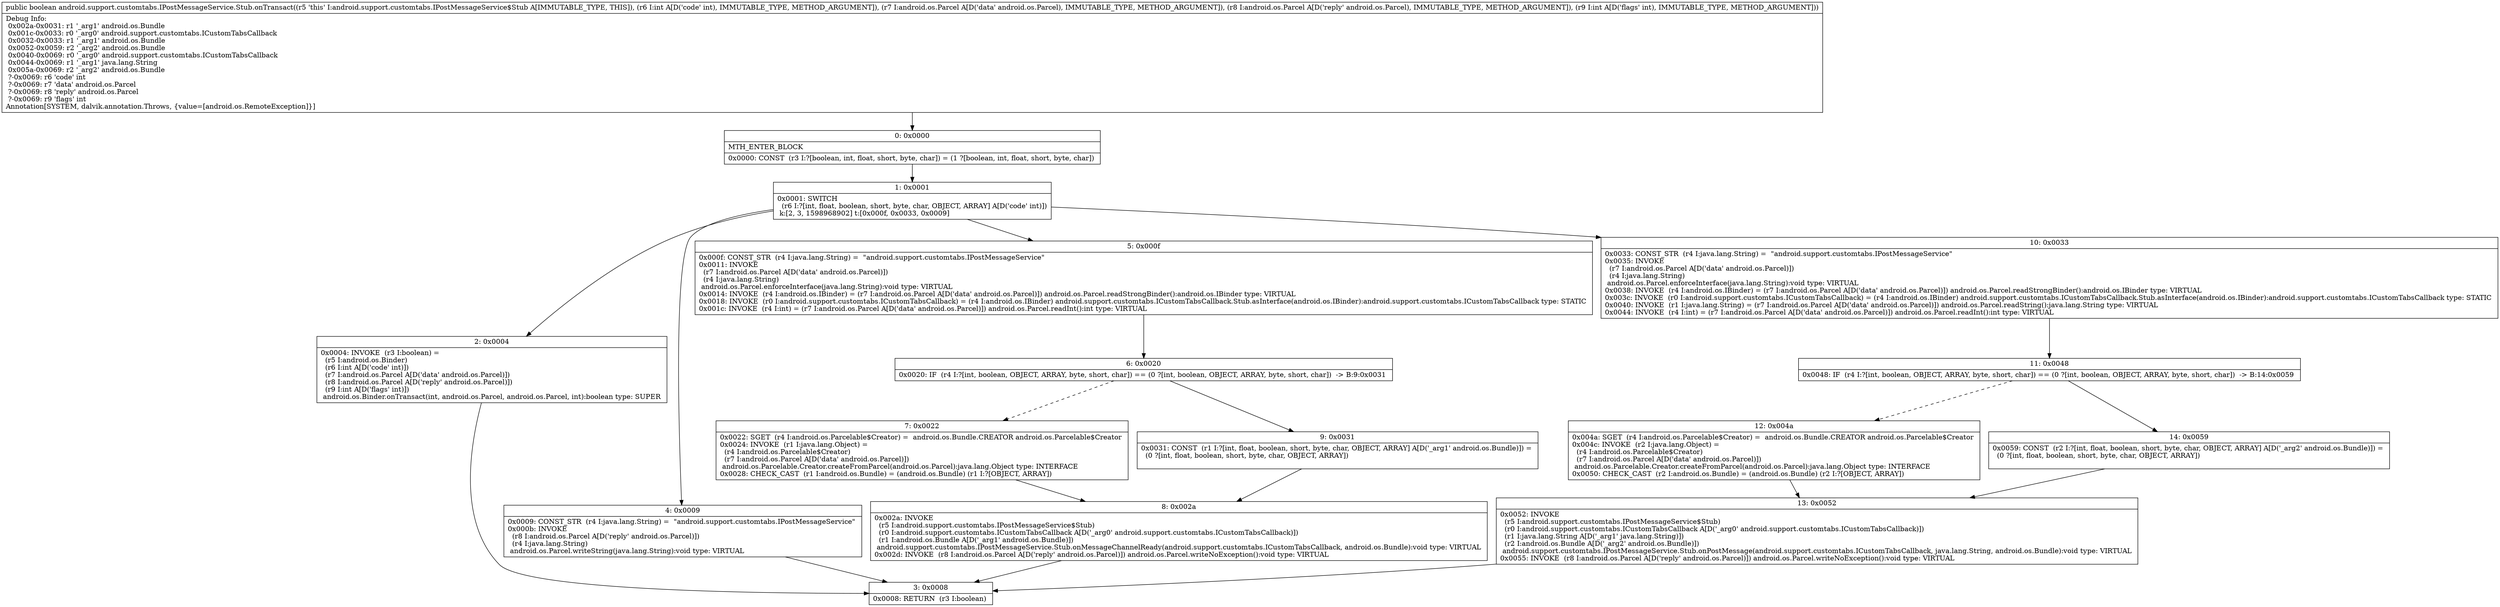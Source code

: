 digraph "CFG forandroid.support.customtabs.IPostMessageService.Stub.onTransact(ILandroid\/os\/Parcel;Landroid\/os\/Parcel;I)Z" {
Node_0 [shape=record,label="{0\:\ 0x0000|MTH_ENTER_BLOCK\l|0x0000: CONST  (r3 I:?[boolean, int, float, short, byte, char]) = (1 ?[boolean, int, float, short, byte, char]) \l}"];
Node_1 [shape=record,label="{1\:\ 0x0001|0x0001: SWITCH  \l  (r6 I:?[int, float, boolean, short, byte, char, OBJECT, ARRAY] A[D('code' int)])\l k:[2, 3, 1598968902] t:[0x000f, 0x0033, 0x0009] \l}"];
Node_2 [shape=record,label="{2\:\ 0x0004|0x0004: INVOKE  (r3 I:boolean) = \l  (r5 I:android.os.Binder)\l  (r6 I:int A[D('code' int)])\l  (r7 I:android.os.Parcel A[D('data' android.os.Parcel)])\l  (r8 I:android.os.Parcel A[D('reply' android.os.Parcel)])\l  (r9 I:int A[D('flags' int)])\l android.os.Binder.onTransact(int, android.os.Parcel, android.os.Parcel, int):boolean type: SUPER \l}"];
Node_3 [shape=record,label="{3\:\ 0x0008|0x0008: RETURN  (r3 I:boolean) \l}"];
Node_4 [shape=record,label="{4\:\ 0x0009|0x0009: CONST_STR  (r4 I:java.lang.String) =  \"android.support.customtabs.IPostMessageService\" \l0x000b: INVOKE  \l  (r8 I:android.os.Parcel A[D('reply' android.os.Parcel)])\l  (r4 I:java.lang.String)\l android.os.Parcel.writeString(java.lang.String):void type: VIRTUAL \l}"];
Node_5 [shape=record,label="{5\:\ 0x000f|0x000f: CONST_STR  (r4 I:java.lang.String) =  \"android.support.customtabs.IPostMessageService\" \l0x0011: INVOKE  \l  (r7 I:android.os.Parcel A[D('data' android.os.Parcel)])\l  (r4 I:java.lang.String)\l android.os.Parcel.enforceInterface(java.lang.String):void type: VIRTUAL \l0x0014: INVOKE  (r4 I:android.os.IBinder) = (r7 I:android.os.Parcel A[D('data' android.os.Parcel)]) android.os.Parcel.readStrongBinder():android.os.IBinder type: VIRTUAL \l0x0018: INVOKE  (r0 I:android.support.customtabs.ICustomTabsCallback) = (r4 I:android.os.IBinder) android.support.customtabs.ICustomTabsCallback.Stub.asInterface(android.os.IBinder):android.support.customtabs.ICustomTabsCallback type: STATIC \l0x001c: INVOKE  (r4 I:int) = (r7 I:android.os.Parcel A[D('data' android.os.Parcel)]) android.os.Parcel.readInt():int type: VIRTUAL \l}"];
Node_6 [shape=record,label="{6\:\ 0x0020|0x0020: IF  (r4 I:?[int, boolean, OBJECT, ARRAY, byte, short, char]) == (0 ?[int, boolean, OBJECT, ARRAY, byte, short, char])  \-\> B:9:0x0031 \l}"];
Node_7 [shape=record,label="{7\:\ 0x0022|0x0022: SGET  (r4 I:android.os.Parcelable$Creator) =  android.os.Bundle.CREATOR android.os.Parcelable$Creator \l0x0024: INVOKE  (r1 I:java.lang.Object) = \l  (r4 I:android.os.Parcelable$Creator)\l  (r7 I:android.os.Parcel A[D('data' android.os.Parcel)])\l android.os.Parcelable.Creator.createFromParcel(android.os.Parcel):java.lang.Object type: INTERFACE \l0x0028: CHECK_CAST  (r1 I:android.os.Bundle) = (android.os.Bundle) (r1 I:?[OBJECT, ARRAY]) \l}"];
Node_8 [shape=record,label="{8\:\ 0x002a|0x002a: INVOKE  \l  (r5 I:android.support.customtabs.IPostMessageService$Stub)\l  (r0 I:android.support.customtabs.ICustomTabsCallback A[D('_arg0' android.support.customtabs.ICustomTabsCallback)])\l  (r1 I:android.os.Bundle A[D('_arg1' android.os.Bundle)])\l android.support.customtabs.IPostMessageService.Stub.onMessageChannelReady(android.support.customtabs.ICustomTabsCallback, android.os.Bundle):void type: VIRTUAL \l0x002d: INVOKE  (r8 I:android.os.Parcel A[D('reply' android.os.Parcel)]) android.os.Parcel.writeNoException():void type: VIRTUAL \l}"];
Node_9 [shape=record,label="{9\:\ 0x0031|0x0031: CONST  (r1 I:?[int, float, boolean, short, byte, char, OBJECT, ARRAY] A[D('_arg1' android.os.Bundle)]) = \l  (0 ?[int, float, boolean, short, byte, char, OBJECT, ARRAY])\l \l}"];
Node_10 [shape=record,label="{10\:\ 0x0033|0x0033: CONST_STR  (r4 I:java.lang.String) =  \"android.support.customtabs.IPostMessageService\" \l0x0035: INVOKE  \l  (r7 I:android.os.Parcel A[D('data' android.os.Parcel)])\l  (r4 I:java.lang.String)\l android.os.Parcel.enforceInterface(java.lang.String):void type: VIRTUAL \l0x0038: INVOKE  (r4 I:android.os.IBinder) = (r7 I:android.os.Parcel A[D('data' android.os.Parcel)]) android.os.Parcel.readStrongBinder():android.os.IBinder type: VIRTUAL \l0x003c: INVOKE  (r0 I:android.support.customtabs.ICustomTabsCallback) = (r4 I:android.os.IBinder) android.support.customtabs.ICustomTabsCallback.Stub.asInterface(android.os.IBinder):android.support.customtabs.ICustomTabsCallback type: STATIC \l0x0040: INVOKE  (r1 I:java.lang.String) = (r7 I:android.os.Parcel A[D('data' android.os.Parcel)]) android.os.Parcel.readString():java.lang.String type: VIRTUAL \l0x0044: INVOKE  (r4 I:int) = (r7 I:android.os.Parcel A[D('data' android.os.Parcel)]) android.os.Parcel.readInt():int type: VIRTUAL \l}"];
Node_11 [shape=record,label="{11\:\ 0x0048|0x0048: IF  (r4 I:?[int, boolean, OBJECT, ARRAY, byte, short, char]) == (0 ?[int, boolean, OBJECT, ARRAY, byte, short, char])  \-\> B:14:0x0059 \l}"];
Node_12 [shape=record,label="{12\:\ 0x004a|0x004a: SGET  (r4 I:android.os.Parcelable$Creator) =  android.os.Bundle.CREATOR android.os.Parcelable$Creator \l0x004c: INVOKE  (r2 I:java.lang.Object) = \l  (r4 I:android.os.Parcelable$Creator)\l  (r7 I:android.os.Parcel A[D('data' android.os.Parcel)])\l android.os.Parcelable.Creator.createFromParcel(android.os.Parcel):java.lang.Object type: INTERFACE \l0x0050: CHECK_CAST  (r2 I:android.os.Bundle) = (android.os.Bundle) (r2 I:?[OBJECT, ARRAY]) \l}"];
Node_13 [shape=record,label="{13\:\ 0x0052|0x0052: INVOKE  \l  (r5 I:android.support.customtabs.IPostMessageService$Stub)\l  (r0 I:android.support.customtabs.ICustomTabsCallback A[D('_arg0' android.support.customtabs.ICustomTabsCallback)])\l  (r1 I:java.lang.String A[D('_arg1' java.lang.String)])\l  (r2 I:android.os.Bundle A[D('_arg2' android.os.Bundle)])\l android.support.customtabs.IPostMessageService.Stub.onPostMessage(android.support.customtabs.ICustomTabsCallback, java.lang.String, android.os.Bundle):void type: VIRTUAL \l0x0055: INVOKE  (r8 I:android.os.Parcel A[D('reply' android.os.Parcel)]) android.os.Parcel.writeNoException():void type: VIRTUAL \l}"];
Node_14 [shape=record,label="{14\:\ 0x0059|0x0059: CONST  (r2 I:?[int, float, boolean, short, byte, char, OBJECT, ARRAY] A[D('_arg2' android.os.Bundle)]) = \l  (0 ?[int, float, boolean, short, byte, char, OBJECT, ARRAY])\l \l}"];
MethodNode[shape=record,label="{public boolean android.support.customtabs.IPostMessageService.Stub.onTransact((r5 'this' I:android.support.customtabs.IPostMessageService$Stub A[IMMUTABLE_TYPE, THIS]), (r6 I:int A[D('code' int), IMMUTABLE_TYPE, METHOD_ARGUMENT]), (r7 I:android.os.Parcel A[D('data' android.os.Parcel), IMMUTABLE_TYPE, METHOD_ARGUMENT]), (r8 I:android.os.Parcel A[D('reply' android.os.Parcel), IMMUTABLE_TYPE, METHOD_ARGUMENT]), (r9 I:int A[D('flags' int), IMMUTABLE_TYPE, METHOD_ARGUMENT]))  | Debug Info:\l  0x002a\-0x0031: r1 '_arg1' android.os.Bundle\l  0x001c\-0x0033: r0 '_arg0' android.support.customtabs.ICustomTabsCallback\l  0x0032\-0x0033: r1 '_arg1' android.os.Bundle\l  0x0052\-0x0059: r2 '_arg2' android.os.Bundle\l  0x0040\-0x0069: r0 '_arg0' android.support.customtabs.ICustomTabsCallback\l  0x0044\-0x0069: r1 '_arg1' java.lang.String\l  0x005a\-0x0069: r2 '_arg2' android.os.Bundle\l  ?\-0x0069: r6 'code' int\l  ?\-0x0069: r7 'data' android.os.Parcel\l  ?\-0x0069: r8 'reply' android.os.Parcel\l  ?\-0x0069: r9 'flags' int\lAnnotation[SYSTEM, dalvik.annotation.Throws, \{value=[android.os.RemoteException]\}]\l}"];
MethodNode -> Node_0;
Node_0 -> Node_1;
Node_1 -> Node_2;
Node_1 -> Node_4;
Node_1 -> Node_5;
Node_1 -> Node_10;
Node_2 -> Node_3;
Node_4 -> Node_3;
Node_5 -> Node_6;
Node_6 -> Node_7[style=dashed];
Node_6 -> Node_9;
Node_7 -> Node_8;
Node_8 -> Node_3;
Node_9 -> Node_8;
Node_10 -> Node_11;
Node_11 -> Node_12[style=dashed];
Node_11 -> Node_14;
Node_12 -> Node_13;
Node_13 -> Node_3;
Node_14 -> Node_13;
}

